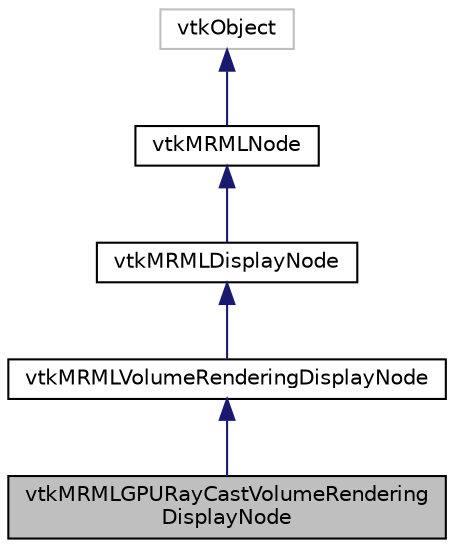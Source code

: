 digraph "vtkMRMLGPURayCastVolumeRenderingDisplayNode"
{
  bgcolor="transparent";
  edge [fontname="Helvetica",fontsize="10",labelfontname="Helvetica",labelfontsize="10"];
  node [fontname="Helvetica",fontsize="10",shape=record];
  Node0 [label="vtkMRMLGPURayCastVolumeRendering\lDisplayNode",height=0.2,width=0.4,color="black", fillcolor="grey75", style="filled", fontcolor="black"];
  Node1 -> Node0 [dir="back",color="midnightblue",fontsize="10",style="solid",fontname="Helvetica"];
  Node1 [label="vtkMRMLVolumeRenderingDisplayNode",height=0.2,width=0.4,color="black",URL="$classvtkMRMLVolumeRenderingDisplayNode.html"];
  Node2 -> Node1 [dir="back",color="midnightblue",fontsize="10",style="solid",fontname="Helvetica"];
  Node2 [label="vtkMRMLDisplayNode",height=0.2,width=0.4,color="black",URL="$classvtkMRMLDisplayNode.html",tooltip="Abstract class that contains graphical display properties for displayable nodes. "];
  Node3 -> Node2 [dir="back",color="midnightblue",fontsize="10",style="solid",fontname="Helvetica"];
  Node3 [label="vtkMRMLNode",height=0.2,width=0.4,color="black",URL="$classvtkMRMLNode.html",tooltip="Abstract Superclass for all specific types of MRML nodes. "];
  Node4 -> Node3 [dir="back",color="midnightblue",fontsize="10",style="solid",fontname="Helvetica"];
  Node4 [label="vtkObject",height=0.2,width=0.4,color="grey75"];
}
